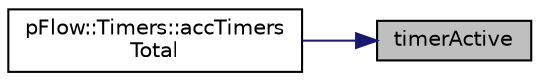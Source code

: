 digraph "timerActive"
{
 // LATEX_PDF_SIZE
  edge [fontname="Helvetica",fontsize="10",labelfontname="Helvetica",labelfontsize="10"];
  node [fontname="Helvetica",fontsize="10",shape=record];
  rankdir="RL";
  Node1 [label="timerActive",height=0.2,width=0.4,color="black", fillcolor="grey75", style="filled", fontcolor="black",tooltip=" "];
  Node1 -> Node2 [dir="back",color="midnightblue",fontsize="10",style="solid",fontname="Helvetica"];
  Node2 [label="pFlow::Timers::accTimers\lTotal",height=0.2,width=0.4,color="black", fillcolor="white", style="filled",URL="$classpFlow_1_1Timers.html#abe5703bd8255f2ec21ffe5d82dfee164",tooltip=" "];
}
